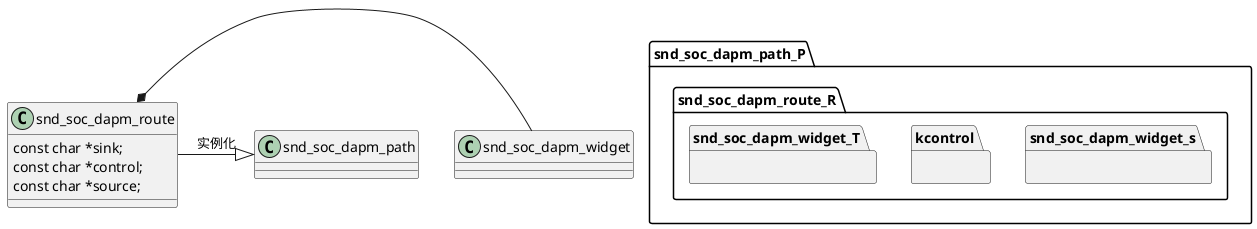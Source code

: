 
@startuml  dd.png
package "snd_soc_dapm_path_P" {
	package "snd_soc_dapm_route_R" {
		package "snd_soc_dapm_widget_s" {

		}
		package "kcontrol" {

		}
		package "snd_soc_dapm_widget_T" {

		}
	}
}

class snd_soc_dapm_path {
}

class snd_soc_dapm_widget {

}

class snd_soc_dapm_route {
	const char *sink;             
	const char *control;          
	const char *source;           
}


snd_soc_dapm_widget -left-* snd_soc_dapm_route
snd_soc_dapm_route -right-|> snd_soc_dapm_path : 实例化



@enduml
